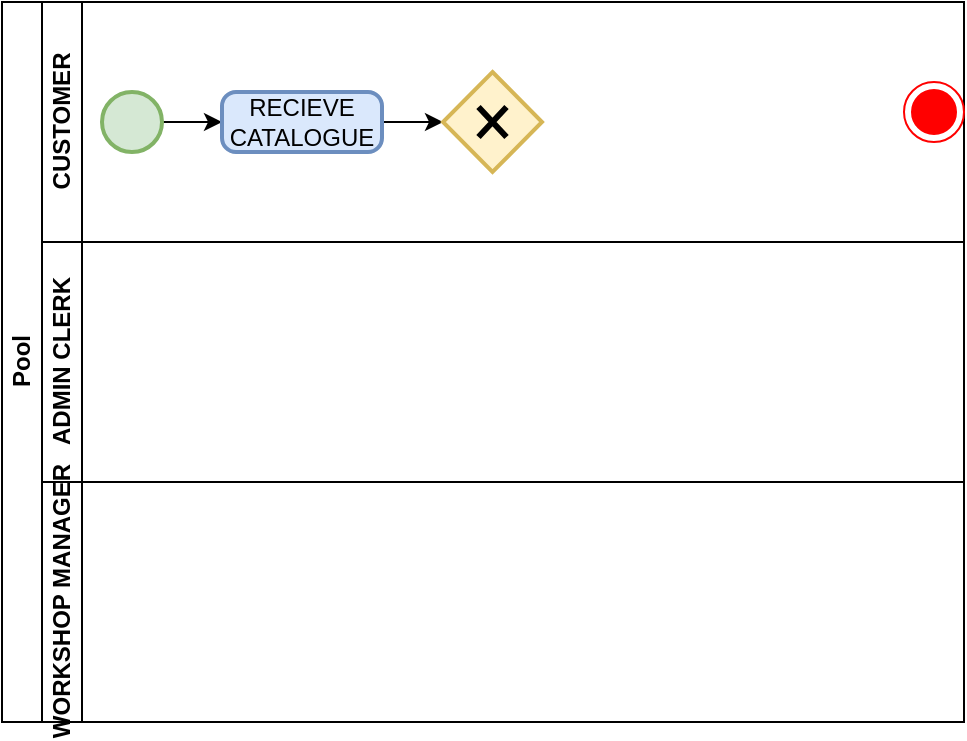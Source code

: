 <mxfile version="21.1.5" type="github">
  <diagram name="Страница 1" id="Dn4aGYQ_qFkcd7b8noSU">
    <mxGraphModel dx="978" dy="542" grid="1" gridSize="10" guides="1" tooltips="1" connect="1" arrows="1" fold="1" page="1" pageScale="1" pageWidth="827" pageHeight="1169" math="0" shadow="0">
      <root>
        <mxCell id="0" />
        <mxCell id="1" parent="0" />
        <mxCell id="51tKO77k2Q9aJmPWq97G-1" value="Pool" style="swimlane;childLayout=stackLayout;resizeParent=1;resizeParentMax=0;horizontal=0;startSize=20;horizontalStack=0;html=1;" vertex="1" parent="1">
          <mxGeometry x="160" y="170" width="481" height="360" as="geometry" />
        </mxCell>
        <mxCell id="51tKO77k2Q9aJmPWq97G-2" value="CUSTOMER" style="swimlane;startSize=20;horizontal=0;html=1;" vertex="1" parent="51tKO77k2Q9aJmPWq97G-1">
          <mxGeometry x="20" width="461" height="120" as="geometry" />
        </mxCell>
        <mxCell id="51tKO77k2Q9aJmPWq97G-5" value="" style="ellipse;html=1;shape=endState;fillColor=#ff0000;strokeColor=#ff0000;" vertex="1" parent="51tKO77k2Q9aJmPWq97G-2">
          <mxGeometry x="431" y="40" width="30" height="30" as="geometry" />
        </mxCell>
        <mxCell id="51tKO77k2Q9aJmPWq97G-11" style="edgeStyle=orthogonalEdgeStyle;rounded=0;orthogonalLoop=1;jettySize=auto;html=1;exitX=1;exitY=0.5;exitDx=0;exitDy=0;exitPerimeter=0;entryX=0;entryY=0.5;entryDx=0;entryDy=0;" edge="1" parent="51tKO77k2Q9aJmPWq97G-2" source="51tKO77k2Q9aJmPWq97G-6" target="51tKO77k2Q9aJmPWq97G-7">
          <mxGeometry relative="1" as="geometry" />
        </mxCell>
        <mxCell id="51tKO77k2Q9aJmPWq97G-6" value="" style="strokeWidth=2;html=1;shape=mxgraph.flowchart.start_2;whiteSpace=wrap;fillColor=#d5e8d4;strokeColor=#82b366;" vertex="1" parent="51tKO77k2Q9aJmPWq97G-2">
          <mxGeometry x="30" y="45" width="30" height="30" as="geometry" />
        </mxCell>
        <mxCell id="51tKO77k2Q9aJmPWq97G-13" style="edgeStyle=orthogonalEdgeStyle;rounded=0;orthogonalLoop=1;jettySize=auto;html=1;exitX=1;exitY=0.5;exitDx=0;exitDy=0;entryX=0;entryY=0.5;entryDx=0;entryDy=0;entryPerimeter=0;" edge="1" parent="51tKO77k2Q9aJmPWq97G-2" source="51tKO77k2Q9aJmPWq97G-7" target="51tKO77k2Q9aJmPWq97G-12">
          <mxGeometry relative="1" as="geometry" />
        </mxCell>
        <mxCell id="51tKO77k2Q9aJmPWq97G-7" value="RECIEVE&lt;br&gt;CATALOGUE" style="rounded=1;whiteSpace=wrap;html=1;absoluteArcSize=1;arcSize=14;strokeWidth=2;fillColor=#dae8fc;strokeColor=#6c8ebf;" vertex="1" parent="51tKO77k2Q9aJmPWq97G-2">
          <mxGeometry x="90" y="45" width="80" height="30" as="geometry" />
        </mxCell>
        <mxCell id="51tKO77k2Q9aJmPWq97G-12" value="" style="strokeWidth=2;html=1;shape=mxgraph.flowchart.decision;whiteSpace=wrap;fillColor=#fff2cc;strokeColor=#d6b656;" vertex="1" parent="51tKO77k2Q9aJmPWq97G-2">
          <mxGeometry x="200.5" y="35" width="49.5" height="50" as="geometry" />
        </mxCell>
        <mxCell id="51tKO77k2Q9aJmPWq97G-14" value="" style="shape=umlDestroy;whiteSpace=wrap;html=1;strokeWidth=3;targetShapes=umlLifeline;" vertex="1" parent="51tKO77k2Q9aJmPWq97G-2">
          <mxGeometry x="218.25" y="52.5" width="14" height="15" as="geometry" />
        </mxCell>
        <mxCell id="51tKO77k2Q9aJmPWq97G-3" value="ADMIN CLERK" style="swimlane;startSize=20;horizontal=0;html=1;" vertex="1" parent="51tKO77k2Q9aJmPWq97G-1">
          <mxGeometry x="20" y="120" width="461" height="120" as="geometry" />
        </mxCell>
        <mxCell id="51tKO77k2Q9aJmPWq97G-4" value="WORKSHOP MANAGER" style="swimlane;startSize=20;horizontal=0;html=1;" vertex="1" parent="51tKO77k2Q9aJmPWq97G-1">
          <mxGeometry x="20" y="240" width="461" height="120" as="geometry" />
        </mxCell>
      </root>
    </mxGraphModel>
  </diagram>
</mxfile>
